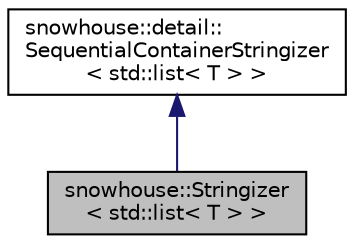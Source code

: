 digraph "snowhouse::Stringizer&lt; std::list&lt; T &gt; &gt;"
{
 // INTERACTIVE_SVG=YES
  edge [fontname="Helvetica",fontsize="10",labelfontname="Helvetica",labelfontsize="10"];
  node [fontname="Helvetica",fontsize="10",shape=record];
  Node0 [label="snowhouse::Stringizer\l\< std::list\< T \> \>",height=0.2,width=0.4,color="black", fillcolor="grey75", style="filled", fontcolor="black"];
  Node1 -> Node0 [dir="back",color="midnightblue",fontsize="10",style="solid",fontname="Helvetica"];
  Node1 [label="snowhouse::detail::\lSequentialContainerStringizer\l\< std::list\< T \> \>",height=0.2,width=0.4,color="black", fillcolor="white", style="filled",URL="$structsnowhouse_1_1detail_1_1SequentialContainerStringizer.html"];
}
